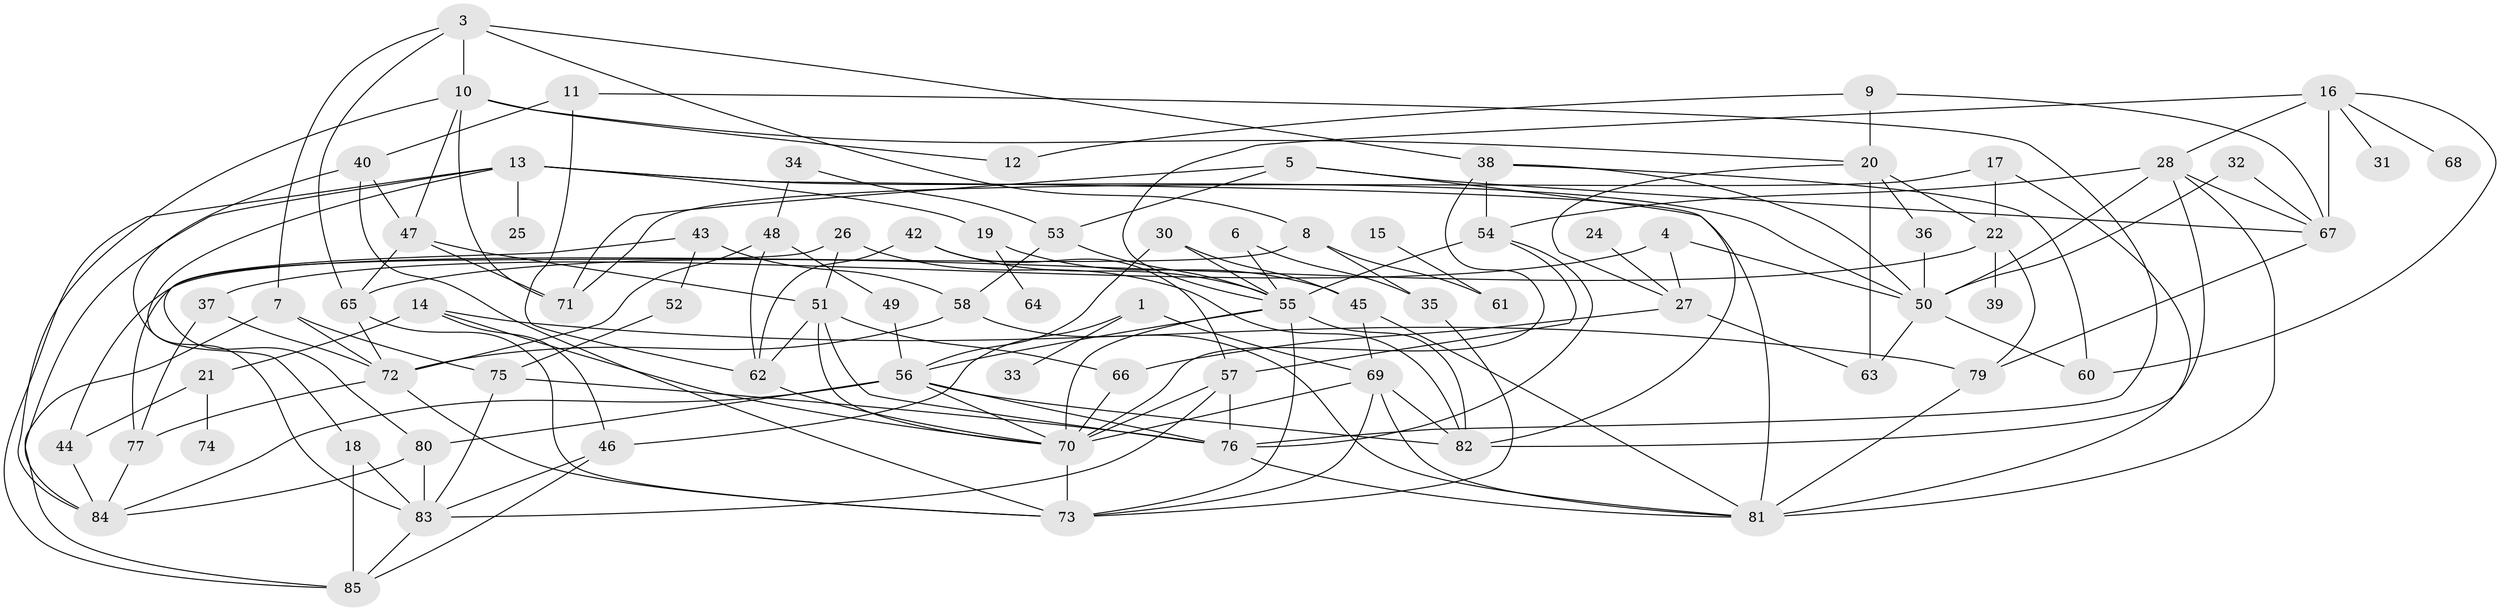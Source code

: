 // original degree distribution, {3: 0.25833333333333336, 0: 0.041666666666666664, 5: 0.10833333333333334, 2: 0.18333333333333332, 4: 0.21666666666666667, 7: 0.058333333333333334, 1: 0.09166666666666666, 6: 0.03333333333333333, 8: 0.008333333333333333}
// Generated by graph-tools (version 1.1) at 2025/35/03/04/25 23:35:56]
// undirected, 79 vertices, 161 edges
graph export_dot {
  node [color=gray90,style=filled];
  1;
  3;
  4;
  5;
  6;
  7;
  8;
  9;
  10;
  11;
  12;
  13;
  14;
  15;
  16;
  17;
  18;
  19;
  20;
  21;
  22;
  24;
  25;
  26;
  27;
  28;
  30;
  31;
  32;
  33;
  34;
  35;
  36;
  37;
  38;
  39;
  40;
  42;
  43;
  44;
  45;
  46;
  47;
  48;
  49;
  50;
  51;
  52;
  53;
  54;
  55;
  56;
  57;
  58;
  60;
  61;
  62;
  63;
  64;
  65;
  66;
  67;
  68;
  69;
  70;
  71;
  72;
  73;
  74;
  75;
  76;
  77;
  79;
  80;
  81;
  82;
  83;
  84;
  85;
  1 -- 33 [weight=1.0];
  1 -- 46 [weight=1.0];
  1 -- 69 [weight=1.0];
  3 -- 7 [weight=1.0];
  3 -- 8 [weight=1.0];
  3 -- 10 [weight=1.0];
  3 -- 38 [weight=1.0];
  3 -- 65 [weight=1.0];
  4 -- 27 [weight=1.0];
  4 -- 37 [weight=1.0];
  4 -- 50 [weight=1.0];
  5 -- 53 [weight=1.0];
  5 -- 67 [weight=1.0];
  5 -- 71 [weight=1.0];
  5 -- 82 [weight=1.0];
  6 -- 35 [weight=1.0];
  6 -- 55 [weight=1.0];
  7 -- 72 [weight=1.0];
  7 -- 75 [weight=1.0];
  7 -- 85 [weight=1.0];
  8 -- 35 [weight=1.0];
  8 -- 44 [weight=1.0];
  8 -- 61 [weight=1.0];
  9 -- 12 [weight=1.0];
  9 -- 20 [weight=1.0];
  9 -- 67 [weight=1.0];
  10 -- 12 [weight=1.0];
  10 -- 20 [weight=1.0];
  10 -- 47 [weight=1.0];
  10 -- 71 [weight=2.0];
  10 -- 84 [weight=1.0];
  11 -- 40 [weight=1.0];
  11 -- 62 [weight=1.0];
  11 -- 76 [weight=1.0];
  13 -- 18 [weight=1.0];
  13 -- 19 [weight=1.0];
  13 -- 25 [weight=1.0];
  13 -- 50 [weight=1.0];
  13 -- 81 [weight=1.0];
  13 -- 84 [weight=1.0];
  13 -- 85 [weight=1.0];
  14 -- 21 [weight=1.0];
  14 -- 46 [weight=1.0];
  14 -- 70 [weight=1.0];
  14 -- 79 [weight=1.0];
  15 -- 61 [weight=1.0];
  16 -- 28 [weight=1.0];
  16 -- 31 [weight=1.0];
  16 -- 55 [weight=2.0];
  16 -- 60 [weight=1.0];
  16 -- 67 [weight=1.0];
  16 -- 68 [weight=1.0];
  17 -- 22 [weight=1.0];
  17 -- 71 [weight=1.0];
  17 -- 81 [weight=1.0];
  18 -- 83 [weight=1.0];
  18 -- 85 [weight=1.0];
  19 -- 45 [weight=1.0];
  19 -- 64 [weight=1.0];
  20 -- 22 [weight=1.0];
  20 -- 27 [weight=1.0];
  20 -- 36 [weight=1.0];
  20 -- 63 [weight=1.0];
  21 -- 44 [weight=1.0];
  21 -- 74 [weight=1.0];
  22 -- 39 [weight=1.0];
  22 -- 65 [weight=1.0];
  22 -- 79 [weight=1.0];
  24 -- 27 [weight=1.0];
  26 -- 51 [weight=1.0];
  26 -- 77 [weight=1.0];
  26 -- 82 [weight=1.0];
  27 -- 63 [weight=1.0];
  27 -- 66 [weight=1.0];
  28 -- 50 [weight=2.0];
  28 -- 54 [weight=1.0];
  28 -- 67 [weight=1.0];
  28 -- 81 [weight=1.0];
  28 -- 82 [weight=1.0];
  30 -- 45 [weight=1.0];
  30 -- 55 [weight=1.0];
  30 -- 56 [weight=1.0];
  32 -- 50 [weight=1.0];
  32 -- 67 [weight=1.0];
  34 -- 48 [weight=1.0];
  34 -- 53 [weight=1.0];
  35 -- 73 [weight=1.0];
  36 -- 50 [weight=1.0];
  37 -- 72 [weight=1.0];
  37 -- 77 [weight=1.0];
  38 -- 50 [weight=1.0];
  38 -- 54 [weight=1.0];
  38 -- 60 [weight=1.0];
  38 -- 70 [weight=1.0];
  40 -- 47 [weight=1.0];
  40 -- 73 [weight=1.0];
  40 -- 83 [weight=1.0];
  42 -- 55 [weight=1.0];
  42 -- 57 [weight=1.0];
  42 -- 62 [weight=1.0];
  43 -- 52 [weight=1.0];
  43 -- 58 [weight=1.0];
  43 -- 80 [weight=1.0];
  44 -- 84 [weight=1.0];
  45 -- 69 [weight=1.0];
  45 -- 81 [weight=1.0];
  46 -- 83 [weight=1.0];
  46 -- 85 [weight=1.0];
  47 -- 51 [weight=1.0];
  47 -- 65 [weight=1.0];
  47 -- 71 [weight=1.0];
  48 -- 49 [weight=1.0];
  48 -- 62 [weight=1.0];
  48 -- 72 [weight=1.0];
  49 -- 56 [weight=1.0];
  50 -- 60 [weight=1.0];
  50 -- 63 [weight=1.0];
  51 -- 62 [weight=1.0];
  51 -- 66 [weight=1.0];
  51 -- 70 [weight=1.0];
  51 -- 76 [weight=1.0];
  52 -- 75 [weight=1.0];
  53 -- 55 [weight=1.0];
  53 -- 58 [weight=1.0];
  54 -- 55 [weight=1.0];
  54 -- 57 [weight=1.0];
  54 -- 76 [weight=1.0];
  55 -- 56 [weight=1.0];
  55 -- 70 [weight=1.0];
  55 -- 73 [weight=1.0];
  55 -- 82 [weight=1.0];
  56 -- 70 [weight=1.0];
  56 -- 76 [weight=1.0];
  56 -- 80 [weight=1.0];
  56 -- 82 [weight=1.0];
  56 -- 84 [weight=1.0];
  57 -- 70 [weight=1.0];
  57 -- 76 [weight=1.0];
  57 -- 83 [weight=1.0];
  58 -- 72 [weight=1.0];
  58 -- 81 [weight=1.0];
  62 -- 70 [weight=1.0];
  65 -- 72 [weight=1.0];
  65 -- 73 [weight=1.0];
  66 -- 70 [weight=1.0];
  67 -- 79 [weight=1.0];
  69 -- 70 [weight=1.0];
  69 -- 73 [weight=1.0];
  69 -- 81 [weight=1.0];
  69 -- 82 [weight=1.0];
  70 -- 73 [weight=1.0];
  72 -- 73 [weight=1.0];
  72 -- 77 [weight=1.0];
  75 -- 76 [weight=1.0];
  75 -- 83 [weight=1.0];
  76 -- 81 [weight=1.0];
  77 -- 84 [weight=1.0];
  79 -- 81 [weight=1.0];
  80 -- 83 [weight=1.0];
  80 -- 84 [weight=1.0];
  83 -- 85 [weight=1.0];
}
